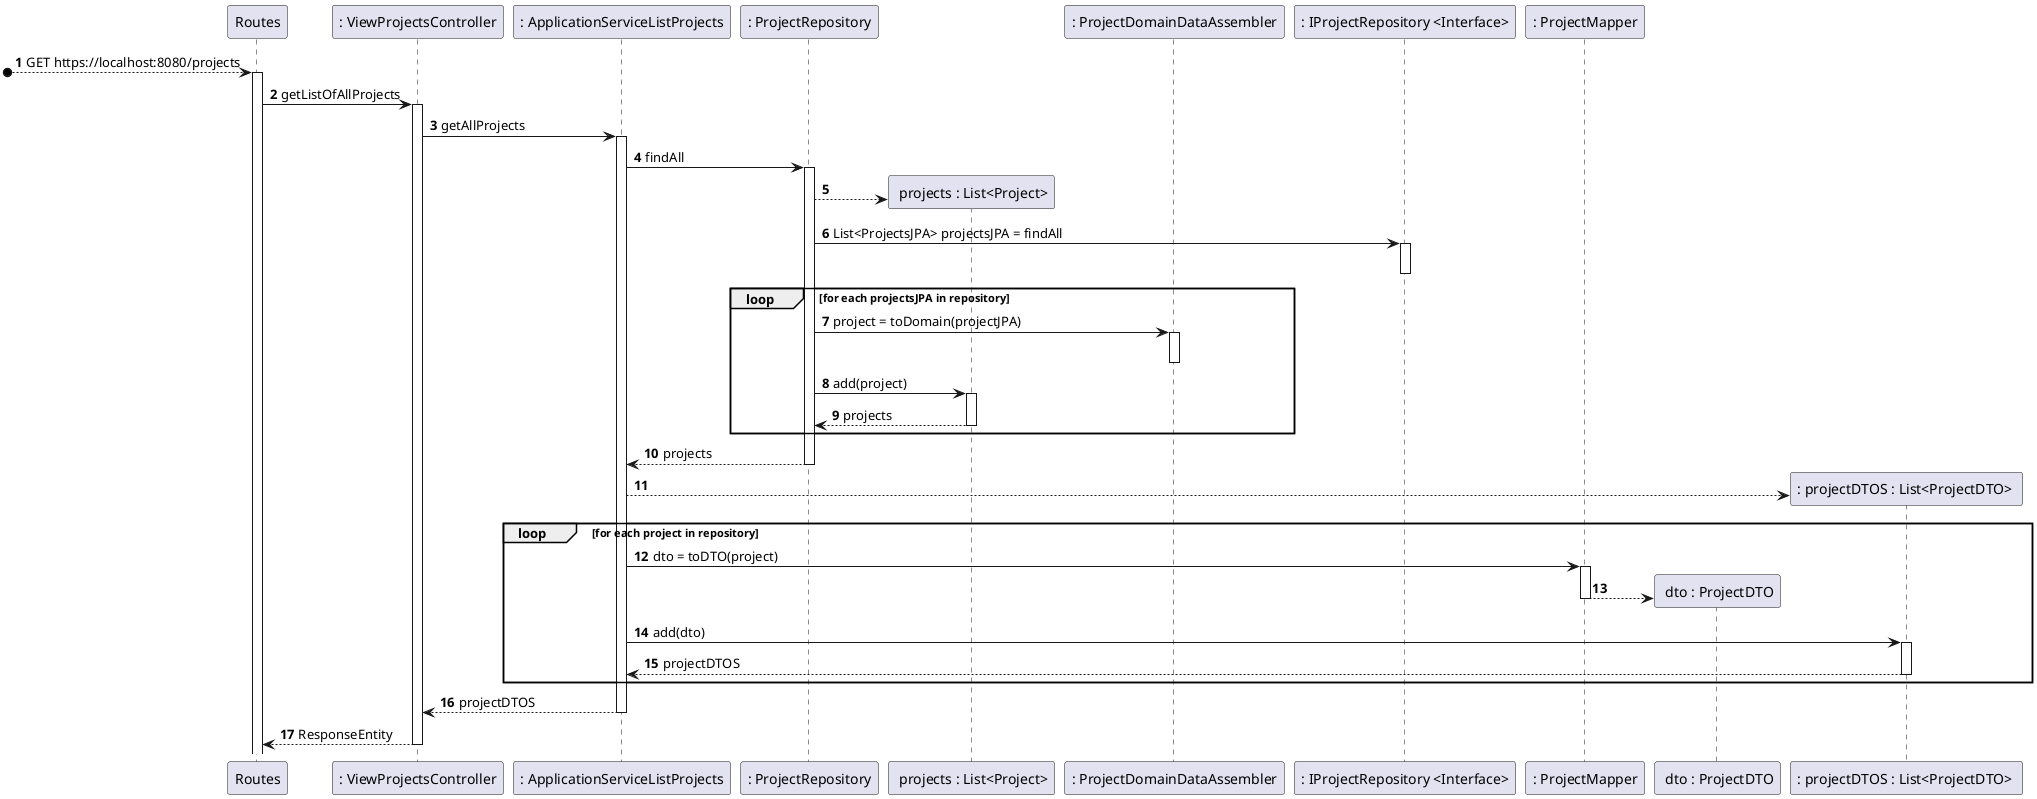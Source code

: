 @startuml
'https://plantuml.com/sequence-diagram

autonumber
participant "Routes" as server
participant ": ViewProjectsController" as ctrl
participant ": ApplicationServiceListProjects" as appService
participant ": ProjectRepository" as repo
participant " projects : List<Project>" as listProject
participant ": ProjectDomainDataAssembler" as assembler
participant ": IProjectRepository <Interface>" as IRepo
participant ": ProjectMapper" as mapper
participant " dto : ProjectDTO" as dto
participant ": projectDTOS : List<ProjectDTO> " as listProjectDTO

[o--> server : GET https://localhost:8080/projects
activate server
server -> ctrl : getListOfAllProjects
activate ctrl
ctrl -> appService : getAllProjects
activate appService
appService -> repo : findAll
activate repo
repo --> listProject**
repo -> IRepo : List<ProjectsJPA> projectsJPA = findAll
activate IRepo
deactivate IRepo


loop for each projectsJPA in repository
repo -> assembler : project = toDomain(projectJPA)
activate assembler
deactivate assembler
repo -> listProject : add(project)
activate listProject
listProject --> repo : projects
deactivate listProject
end loop

repo --> appService : projects
deactivate repo
appService --> listProjectDTO**

loop for each project in repository
appService -> mapper : dto = toDTO(project)
activate mapper
mapper --> dto**
deactivate mapper
appService -> listProjectDTO : add(dto)
activate listProjectDTO
listProjectDTO --> appService : projectDTOS
deactivate listProjectDTO
end loop

appService --> ctrl : projectDTOS
deactivate appService


ctrl --> server : ResponseEntity
deactivate ctrl


@enduml